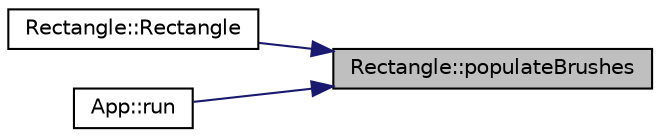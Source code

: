 digraph "Rectangle::populateBrushes"
{
 // LATEX_PDF_SIZE
  bgcolor="transparent";
  edge [fontname="Helvetica",fontsize="10",labelfontname="Helvetica",labelfontsize="10"];
  node [fontname="Helvetica",fontsize="10",shape=record];
  rankdir="RL";
  Node1 [label="Rectangle::populateBrushes",height=0.2,width=0.4,color="black", fillcolor="grey75", style="filled", fontcolor="black",tooltip=" "];
  Node1 -> Node2 [dir="back",color="midnightblue",fontsize="10",style="solid",fontname="Helvetica"];
  Node2 [label="Rectangle::Rectangle",height=0.2,width=0.4,color="black",URL="$de/d00/classRectangle.html#a3dbdc43f4f0afd63efa52140392c2ccf",tooltip=" "];
  Node1 -> Node3 [dir="back",color="midnightblue",fontsize="10",style="solid",fontname="Helvetica"];
  Node3 [label="App::run",height=0.2,width=0.4,color="black",URL="$dd/d64/classApp.html#ae09dc71078b64c56c673b1ad1d25b5d1",tooltip=" "];
}
